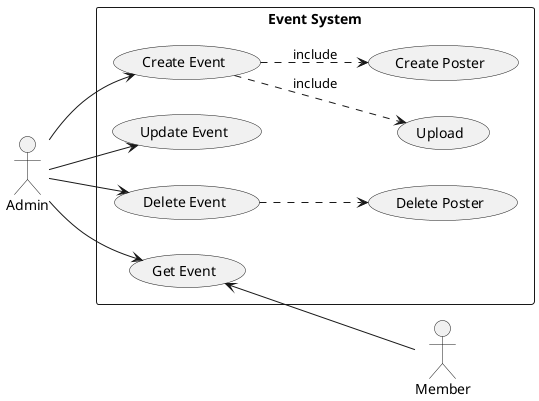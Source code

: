 @startuml EventSubSystem

left to right direction

skinparam Monochrome true
skinparam Shadowing false
skinparam packageStyle rectangle

actor Admin
actor Member

rectangle "Event System" {
    Admin --> (Create Event)
    Admin --> (Update Event)
    Admin --> (Delete Event)
    Admin --> (Get Event)

    (Get Event) <-- Member

    (Create Event) ..> (Upload) : include
    (Create Event) ..> (Create Poster) : include
    
    (Delete Event) ..> (Delete Poster)
}

@enduml